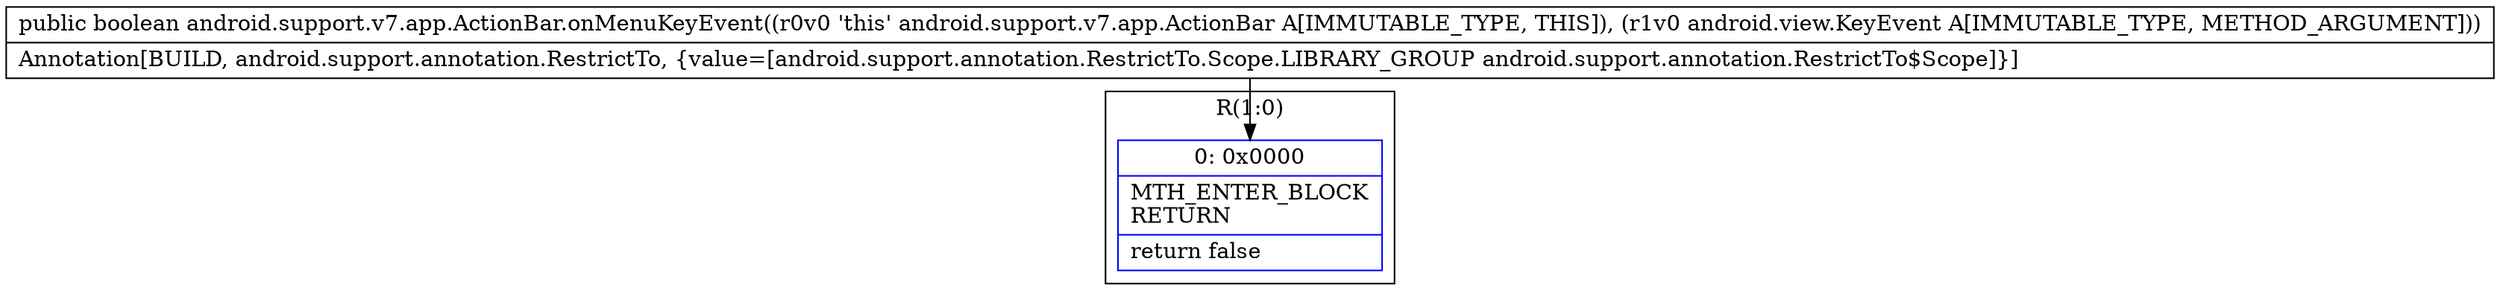 digraph "CFG forandroid.support.v7.app.ActionBar.onMenuKeyEvent(Landroid\/view\/KeyEvent;)Z" {
subgraph cluster_Region_143921123 {
label = "R(1:0)";
node [shape=record,color=blue];
Node_0 [shape=record,label="{0\:\ 0x0000|MTH_ENTER_BLOCK\lRETURN\l|return false\l}"];
}
MethodNode[shape=record,label="{public boolean android.support.v7.app.ActionBar.onMenuKeyEvent((r0v0 'this' android.support.v7.app.ActionBar A[IMMUTABLE_TYPE, THIS]), (r1v0 android.view.KeyEvent A[IMMUTABLE_TYPE, METHOD_ARGUMENT]))  | Annotation[BUILD, android.support.annotation.RestrictTo, \{value=[android.support.annotation.RestrictTo.Scope.LIBRARY_GROUP android.support.annotation.RestrictTo$Scope]\}]\l}"];
MethodNode -> Node_0;
}


